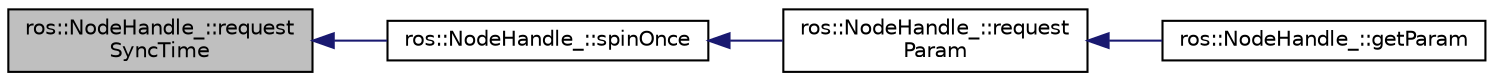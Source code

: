 digraph "ros::NodeHandle_::requestSyncTime"
{
  edge [fontname="Helvetica",fontsize="10",labelfontname="Helvetica",labelfontsize="10"];
  node [fontname="Helvetica",fontsize="10",shape=record];
  rankdir="LR";
  Node1 [label="ros::NodeHandle_::request\lSyncTime",height=0.2,width=0.4,color="black", fillcolor="grey75", style="filled" fontcolor="black"];
  Node1 -> Node2 [dir="back",color="midnightblue",fontsize="10",style="solid",fontname="Helvetica"];
  Node2 [label="ros::NodeHandle_::spinOnce",height=0.2,width=0.4,color="black", fillcolor="white", style="filled",URL="$classros_1_1_node_handle__.html#a84759ad12f60ae2e0627a9a51a212b98"];
  Node2 -> Node3 [dir="back",color="midnightblue",fontsize="10",style="solid",fontname="Helvetica"];
  Node3 [label="ros::NodeHandle_::request\lParam",height=0.2,width=0.4,color="black", fillcolor="white", style="filled",URL="$classros_1_1_node_handle__.html#a106bf555f9d5542794d9f4425f1c1272"];
  Node3 -> Node4 [dir="back",color="midnightblue",fontsize="10",style="solid",fontname="Helvetica"];
  Node4 [label="ros::NodeHandle_::getParam",height=0.2,width=0.4,color="black", fillcolor="white", style="filled",URL="$classros_1_1_node_handle__.html#a085148f0e86141abc2e68a95bb3d00b8"];
}
